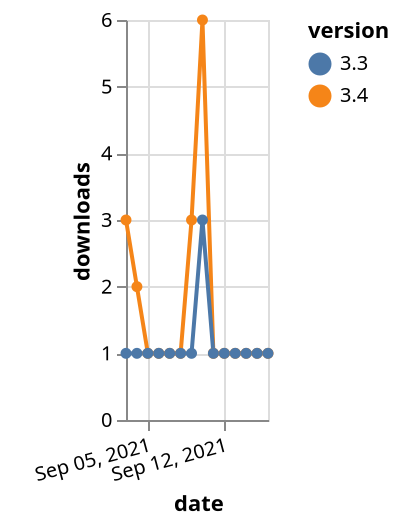 {"$schema": "https://vega.github.io/schema/vega-lite/v5.json", "description": "A simple bar chart with embedded data.", "data": {"values": [{"date": "2021-09-03", "total": 472, "delta": 3, "version": "3.4"}, {"date": "2021-09-04", "total": 474, "delta": 2, "version": "3.4"}, {"date": "2021-09-05", "total": 475, "delta": 1, "version": "3.4"}, {"date": "2021-09-06", "total": 476, "delta": 1, "version": "3.4"}, {"date": "2021-09-07", "total": 477, "delta": 1, "version": "3.4"}, {"date": "2021-09-08", "total": 478, "delta": 1, "version": "3.4"}, {"date": "2021-09-09", "total": 481, "delta": 3, "version": "3.4"}, {"date": "2021-09-10", "total": 487, "delta": 6, "version": "3.4"}, {"date": "2021-09-11", "total": 488, "delta": 1, "version": "3.4"}, {"date": "2021-09-12", "total": 489, "delta": 1, "version": "3.4"}, {"date": "2021-09-13", "total": 490, "delta": 1, "version": "3.4"}, {"date": "2021-09-14", "total": 491, "delta": 1, "version": "3.4"}, {"date": "2021-09-15", "total": 492, "delta": 1, "version": "3.4"}, {"date": "2021-09-16", "total": 493, "delta": 1, "version": "3.4"}, {"date": "2021-09-03", "total": 298, "delta": 1, "version": "3.3"}, {"date": "2021-09-04", "total": 299, "delta": 1, "version": "3.3"}, {"date": "2021-09-05", "total": 300, "delta": 1, "version": "3.3"}, {"date": "2021-09-06", "total": 301, "delta": 1, "version": "3.3"}, {"date": "2021-09-07", "total": 302, "delta": 1, "version": "3.3"}, {"date": "2021-09-08", "total": 303, "delta": 1, "version": "3.3"}, {"date": "2021-09-09", "total": 304, "delta": 1, "version": "3.3"}, {"date": "2021-09-10", "total": 307, "delta": 3, "version": "3.3"}, {"date": "2021-09-11", "total": 308, "delta": 1, "version": "3.3"}, {"date": "2021-09-12", "total": 309, "delta": 1, "version": "3.3"}, {"date": "2021-09-13", "total": 310, "delta": 1, "version": "3.3"}, {"date": "2021-09-14", "total": 311, "delta": 1, "version": "3.3"}, {"date": "2021-09-15", "total": 312, "delta": 1, "version": "3.3"}, {"date": "2021-09-16", "total": 313, "delta": 1, "version": "3.3"}]}, "width": "container", "mark": {"type": "line", "point": {"filled": true}}, "encoding": {"x": {"field": "date", "type": "temporal", "timeUnit": "yearmonthdate", "title": "date", "axis": {"labelAngle": -15}}, "y": {"field": "delta", "type": "quantitative", "title": "downloads"}, "color": {"field": "version", "type": "nominal"}, "tooltip": {"field": "delta"}}}